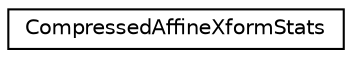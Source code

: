 digraph "Graphical Class Hierarchy"
{
  edge [fontname="Helvetica",fontsize="10",labelfontname="Helvetica",labelfontsize="10"];
  node [fontname="Helvetica",fontsize="10",shape=record];
  rankdir="LR";
  Node0 [label="CompressedAffineXformStats",height=0.2,width=0.4,color="black", fillcolor="white", style="filled",URL="$classkaldi_1_1CompressedAffineXformStats.html"];
}

